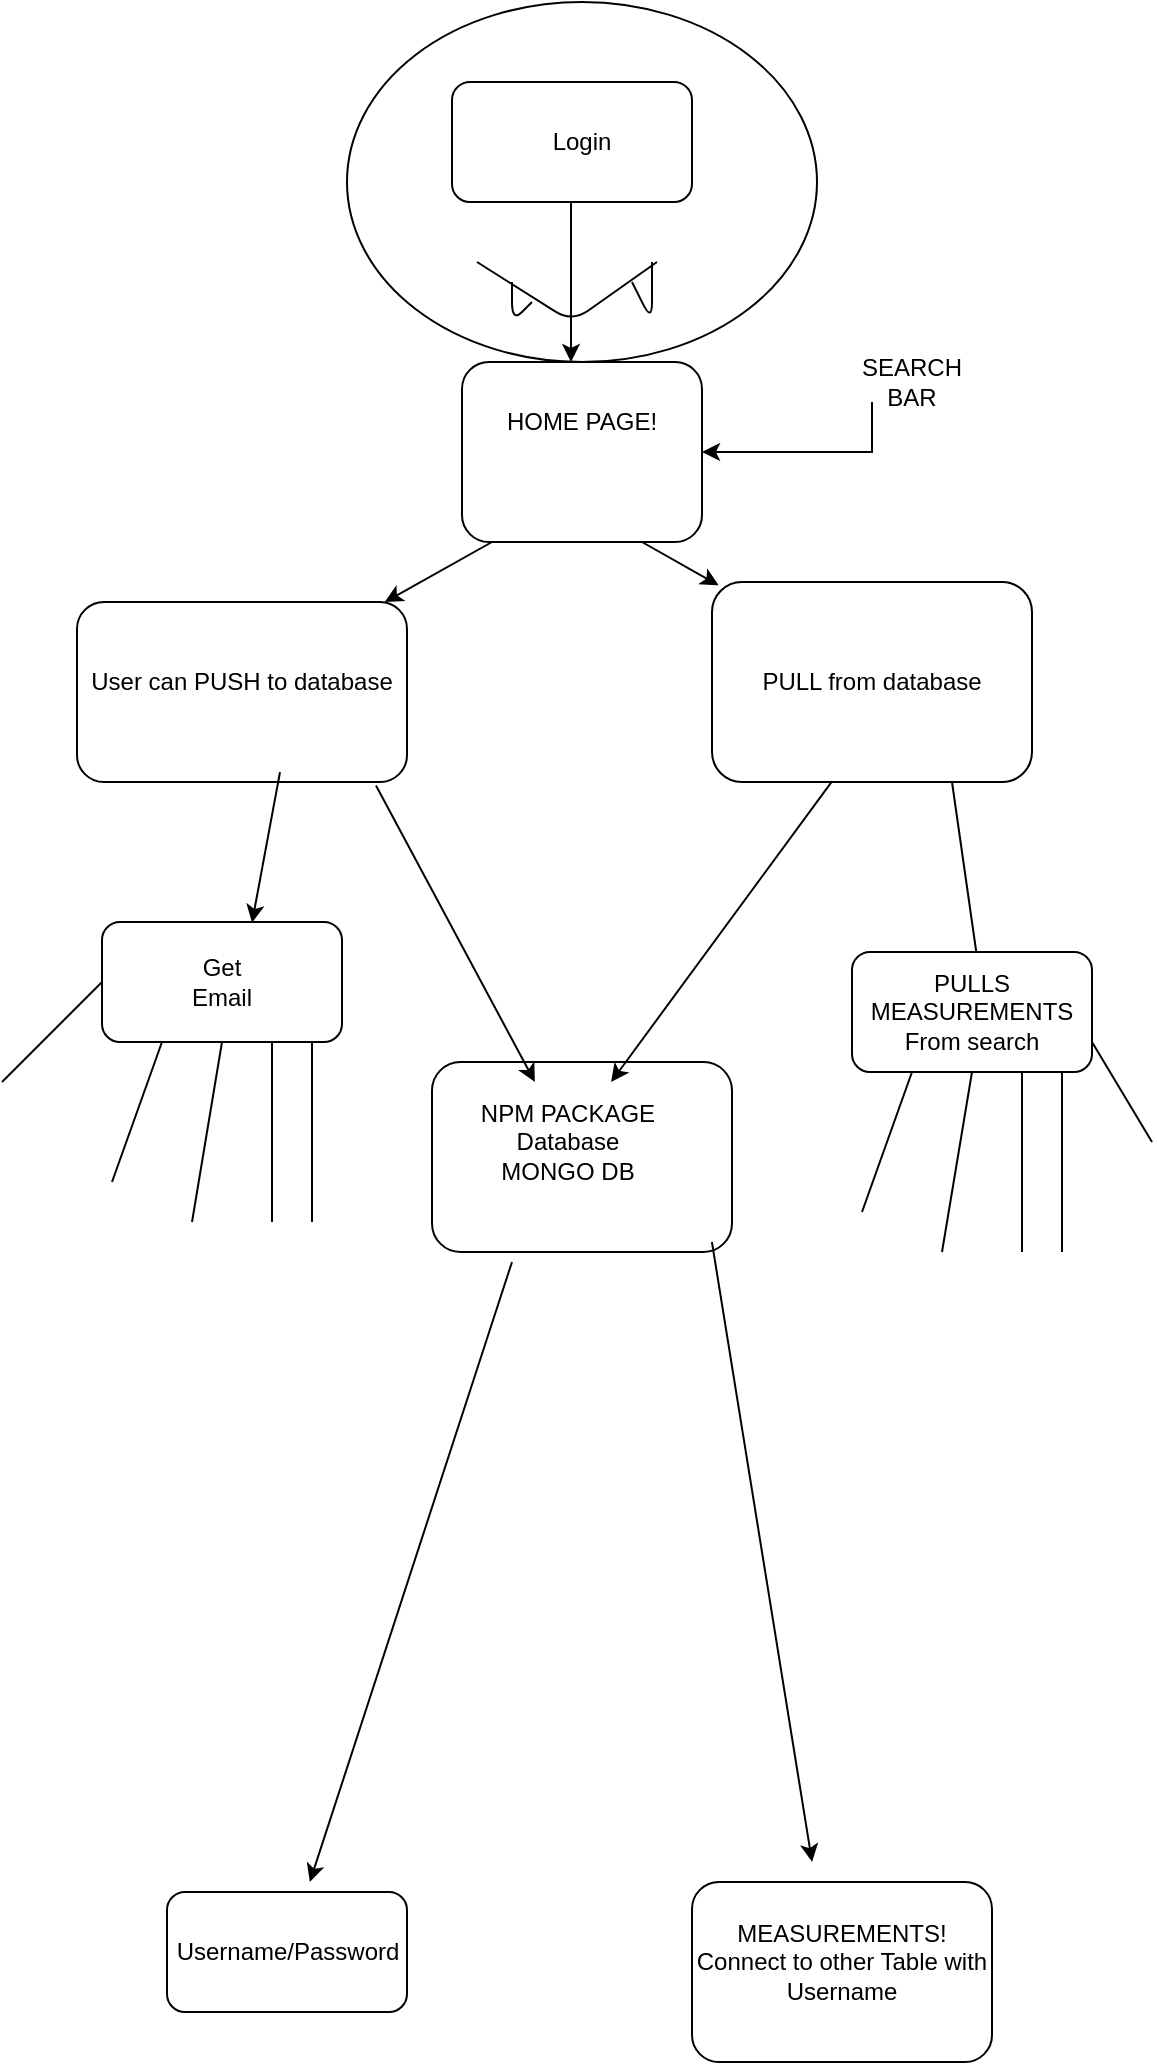 <mxfile version="13.8.8" type="github">
  <diagram id="BzOKapePOSE4-8nofc8d" name="Page-1">
    <mxGraphModel dx="2158" dy="1928" grid="1" gridSize="10" guides="1" tooltips="1" connect="1" arrows="1" fold="1" page="1" pageScale="1" pageWidth="850" pageHeight="1100" math="0" shadow="0">
      <root>
        <mxCell id="0" />
        <mxCell id="1" parent="0" />
        <mxCell id="13OaaW7MB5R4sm1NDbGC-37" value="" style="ellipse;whiteSpace=wrap;html=1;" vertex="1" parent="1">
          <mxGeometry x="317.5" width="235" height="180" as="geometry" />
        </mxCell>
        <mxCell id="13OaaW7MB5R4sm1NDbGC-8" value="" style="rounded=1;whiteSpace=wrap;html=1;" vertex="1" parent="1">
          <mxGeometry x="500" y="290" width="160" height="100" as="geometry" />
        </mxCell>
        <mxCell id="13OaaW7MB5R4sm1NDbGC-9" value="" style="rounded=1;whiteSpace=wrap;html=1;" vertex="1" parent="1">
          <mxGeometry x="182.5" y="300" width="165" height="90" as="geometry" />
        </mxCell>
        <mxCell id="13OaaW7MB5R4sm1NDbGC-10" value="User can PUSH to database" style="text;html=1;strokeColor=none;fillColor=none;align=center;verticalAlign=middle;whiteSpace=wrap;rounded=0;" vertex="1" parent="1">
          <mxGeometry x="170" y="300" width="190" height="80" as="geometry" />
        </mxCell>
        <mxCell id="13OaaW7MB5R4sm1NDbGC-11" value="PULL from database" style="text;html=1;strokeColor=none;fillColor=none;align=center;verticalAlign=middle;whiteSpace=wrap;rounded=0;" vertex="1" parent="1">
          <mxGeometry x="495" y="300" width="170" height="80" as="geometry" />
        </mxCell>
        <mxCell id="13OaaW7MB5R4sm1NDbGC-12" value="" style="rounded=1;whiteSpace=wrap;html=1;" vertex="1" parent="1">
          <mxGeometry x="195" y="460" width="120" height="60" as="geometry" />
        </mxCell>
        <mxCell id="13OaaW7MB5R4sm1NDbGC-13" value="Get Email&lt;br&gt;" style="text;html=1;strokeColor=none;fillColor=none;align=center;verticalAlign=middle;whiteSpace=wrap;rounded=0;" vertex="1" parent="1">
          <mxGeometry x="235" y="480" width="40" height="20" as="geometry" />
        </mxCell>
        <mxCell id="13OaaW7MB5R4sm1NDbGC-14" value="" style="rounded=1;whiteSpace=wrap;html=1;" vertex="1" parent="1">
          <mxGeometry x="370" y="40" width="120" height="60" as="geometry" />
        </mxCell>
        <mxCell id="13OaaW7MB5R4sm1NDbGC-15" value="Login&lt;br&gt;" style="text;html=1;strokeColor=none;fillColor=none;align=center;verticalAlign=middle;whiteSpace=wrap;rounded=0;" vertex="1" parent="1">
          <mxGeometry x="340" y="20" width="190" height="100" as="geometry" />
        </mxCell>
        <mxCell id="13OaaW7MB5R4sm1NDbGC-17" value="" style="rounded=1;whiteSpace=wrap;html=1;" vertex="1" parent="1">
          <mxGeometry x="360" y="530" width="150" height="95" as="geometry" />
        </mxCell>
        <mxCell id="13OaaW7MB5R4sm1NDbGC-18" value="NPM PACKAGE&lt;br&gt;Database&lt;br&gt;MONGO DB" style="text;html=1;strokeColor=none;fillColor=none;align=center;verticalAlign=middle;whiteSpace=wrap;rounded=0;" vertex="1" parent="1">
          <mxGeometry x="317.5" y="540" width="220" height="60" as="geometry" />
        </mxCell>
        <mxCell id="13OaaW7MB5R4sm1NDbGC-19" value="" style="rounded=1;whiteSpace=wrap;html=1;" vertex="1" parent="1">
          <mxGeometry x="227.5" y="945" width="120" height="60" as="geometry" />
        </mxCell>
        <mxCell id="13OaaW7MB5R4sm1NDbGC-20" value="Username/Password&lt;br&gt;" style="text;html=1;strokeColor=none;fillColor=none;align=center;verticalAlign=middle;whiteSpace=wrap;rounded=0;" vertex="1" parent="1">
          <mxGeometry x="227.5" y="940" width="120" height="70" as="geometry" />
        </mxCell>
        <mxCell id="13OaaW7MB5R4sm1NDbGC-21" value="" style="rounded=1;whiteSpace=wrap;html=1;" vertex="1" parent="1">
          <mxGeometry x="490" y="940" width="150" height="90" as="geometry" />
        </mxCell>
        <mxCell id="13OaaW7MB5R4sm1NDbGC-22" value="MEASUREMENTS!&lt;br&gt;Connect to other Table with Username" style="text;html=1;strokeColor=none;fillColor=none;align=center;verticalAlign=middle;whiteSpace=wrap;rounded=0;" vertex="1" parent="1">
          <mxGeometry x="480" y="940" width="170" height="80" as="geometry" />
        </mxCell>
        <mxCell id="13OaaW7MB5R4sm1NDbGC-24" value="" style="rounded=1;whiteSpace=wrap;html=1;" vertex="1" parent="1">
          <mxGeometry x="375" y="180" width="120" height="90" as="geometry" />
        </mxCell>
        <mxCell id="13OaaW7MB5R4sm1NDbGC-25" value="HOME PAGE!" style="text;html=1;strokeColor=none;fillColor=none;align=center;verticalAlign=middle;whiteSpace=wrap;rounded=0;rotation=0;" vertex="1" parent="1">
          <mxGeometry x="350" y="200" width="170" height="20" as="geometry" />
        </mxCell>
        <mxCell id="13OaaW7MB5R4sm1NDbGC-26" value="" style="endArrow=classic;html=1;" edge="1" parent="1">
          <mxGeometry width="50" height="50" relative="1" as="geometry">
            <mxPoint x="429.5" y="100" as="sourcePoint" />
            <mxPoint x="429.5" y="180" as="targetPoint" />
          </mxGeometry>
        </mxCell>
        <mxCell id="13OaaW7MB5R4sm1NDbGC-27" value="" style="endArrow=classic;html=1;exitX=0.125;exitY=1;exitDx=0;exitDy=0;exitPerimeter=0;" edge="1" parent="1" source="13OaaW7MB5R4sm1NDbGC-24" target="13OaaW7MB5R4sm1NDbGC-10">
          <mxGeometry width="50" height="50" relative="1" as="geometry">
            <mxPoint x="400" y="430" as="sourcePoint" />
            <mxPoint x="450" y="380" as="targetPoint" />
          </mxGeometry>
        </mxCell>
        <mxCell id="13OaaW7MB5R4sm1NDbGC-28" value="" style="endArrow=classic;html=1;entryX=0.049;entryY=-0.104;entryDx=0;entryDy=0;entryPerimeter=0;exitX=0.75;exitY=1;exitDx=0;exitDy=0;" edge="1" parent="1" source="13OaaW7MB5R4sm1NDbGC-24" target="13OaaW7MB5R4sm1NDbGC-11">
          <mxGeometry width="50" height="50" relative="1" as="geometry">
            <mxPoint x="400" y="430" as="sourcePoint" />
            <mxPoint x="450" y="380" as="targetPoint" />
          </mxGeometry>
        </mxCell>
        <mxCell id="13OaaW7MB5R4sm1NDbGC-29" value="" style="endArrow=classic;html=1;exitX=0.6;exitY=1.063;exitDx=0;exitDy=0;exitPerimeter=0;entryX=0.625;entryY=0.006;entryDx=0;entryDy=0;entryPerimeter=0;" edge="1" parent="1" source="13OaaW7MB5R4sm1NDbGC-10" target="13OaaW7MB5R4sm1NDbGC-12">
          <mxGeometry width="50" height="50" relative="1" as="geometry">
            <mxPoint x="400" y="410" as="sourcePoint" />
            <mxPoint x="450" y="380" as="targetPoint" />
          </mxGeometry>
        </mxCell>
        <mxCell id="13OaaW7MB5R4sm1NDbGC-30" value="" style="endArrow=classic;html=1;exitX=0.375;exitY=0.997;exitDx=0;exitDy=0;exitPerimeter=0;" edge="1" parent="1" source="13OaaW7MB5R4sm1NDbGC-8" target="13OaaW7MB5R4sm1NDbGC-18">
          <mxGeometry width="50" height="50" relative="1" as="geometry">
            <mxPoint x="400" y="430" as="sourcePoint" />
            <mxPoint x="450" y="380" as="targetPoint" />
          </mxGeometry>
        </mxCell>
        <mxCell id="13OaaW7MB5R4sm1NDbGC-31" value="" style="endArrow=classic;html=1;exitX=0.906;exitY=1.019;exitDx=0;exitDy=0;exitPerimeter=0;" edge="1" parent="1" source="13OaaW7MB5R4sm1NDbGC-9" target="13OaaW7MB5R4sm1NDbGC-18">
          <mxGeometry width="50" height="50" relative="1" as="geometry">
            <mxPoint x="320" y="490" as="sourcePoint" />
            <mxPoint x="450" y="380" as="targetPoint" />
          </mxGeometry>
        </mxCell>
        <mxCell id="13OaaW7MB5R4sm1NDbGC-32" value="" style="endArrow=classic;html=1;exitX=0.933;exitY=0.947;exitDx=0;exitDy=0;exitPerimeter=0;entryX=0.412;entryY=-0.125;entryDx=0;entryDy=0;entryPerimeter=0;" edge="1" parent="1" source="13OaaW7MB5R4sm1NDbGC-17" target="13OaaW7MB5R4sm1NDbGC-22">
          <mxGeometry width="50" height="50" relative="1" as="geometry">
            <mxPoint x="560" y="650" as="sourcePoint" />
            <mxPoint x="610" y="600" as="targetPoint" />
          </mxGeometry>
        </mxCell>
        <mxCell id="13OaaW7MB5R4sm1NDbGC-33" value="" style="endArrow=classic;html=1;" edge="1" parent="1" target="13OaaW7MB5R4sm1NDbGC-20">
          <mxGeometry width="50" height="50" relative="1" as="geometry">
            <mxPoint x="400" y="630" as="sourcePoint" />
            <mxPoint x="330" y="620" as="targetPoint" />
          </mxGeometry>
        </mxCell>
        <mxCell id="13OaaW7MB5R4sm1NDbGC-36" style="edgeStyle=orthogonalEdgeStyle;rounded=0;orthogonalLoop=1;jettySize=auto;html=1;exitX=0;exitY=1;exitDx=0;exitDy=0;" edge="1" parent="1" source="13OaaW7MB5R4sm1NDbGC-35" target="13OaaW7MB5R4sm1NDbGC-24">
          <mxGeometry relative="1" as="geometry" />
        </mxCell>
        <mxCell id="13OaaW7MB5R4sm1NDbGC-35" value="SEARCH BAR" style="text;html=1;strokeColor=none;fillColor=none;align=center;verticalAlign=middle;whiteSpace=wrap;rounded=0;" vertex="1" parent="1">
          <mxGeometry x="580" y="180" width="40" height="20" as="geometry" />
        </mxCell>
        <mxCell id="13OaaW7MB5R4sm1NDbGC-39" value="" style="endArrow=none;html=1;" edge="1" parent="1">
          <mxGeometry width="50" height="50" relative="1" as="geometry">
            <mxPoint x="145" y="540" as="sourcePoint" />
            <mxPoint x="195" y="490" as="targetPoint" />
          </mxGeometry>
        </mxCell>
        <mxCell id="13OaaW7MB5R4sm1NDbGC-40" value="" style="endArrow=none;html=1;" edge="1" parent="1">
          <mxGeometry width="50" height="50" relative="1" as="geometry">
            <mxPoint x="200" y="590" as="sourcePoint" />
            <mxPoint x="225" y="520" as="targetPoint" />
            <Array as="points" />
          </mxGeometry>
        </mxCell>
        <mxCell id="13OaaW7MB5R4sm1NDbGC-41" value="" style="endArrow=none;html=1;" edge="1" parent="1">
          <mxGeometry width="50" height="50" relative="1" as="geometry">
            <mxPoint x="240" y="610" as="sourcePoint" />
            <mxPoint x="255" y="520" as="targetPoint" />
            <Array as="points" />
          </mxGeometry>
        </mxCell>
        <mxCell id="13OaaW7MB5R4sm1NDbGC-42" value="" style="endArrow=none;html=1;" edge="1" parent="1">
          <mxGeometry width="50" height="50" relative="1" as="geometry">
            <mxPoint x="300" y="610" as="sourcePoint" />
            <mxPoint x="300" y="520" as="targetPoint" />
            <Array as="points" />
          </mxGeometry>
        </mxCell>
        <mxCell id="13OaaW7MB5R4sm1NDbGC-43" value="" style="endArrow=none;html=1;" edge="1" parent="1">
          <mxGeometry width="50" height="50" relative="1" as="geometry">
            <mxPoint x="280" y="610" as="sourcePoint" />
            <mxPoint x="280" y="520" as="targetPoint" />
            <Array as="points" />
          </mxGeometry>
        </mxCell>
        <mxCell id="13OaaW7MB5R4sm1NDbGC-45" value="" style="endArrow=classic;html=1;exitX=0.75;exitY=1;exitDx=0;exitDy=0;" edge="1" parent="1" source="13OaaW7MB5R4sm1NDbGC-8">
          <mxGeometry width="50" height="50" relative="1" as="geometry">
            <mxPoint x="690" y="515" as="sourcePoint" />
            <mxPoint x="640" y="530" as="targetPoint" />
          </mxGeometry>
        </mxCell>
        <mxCell id="13OaaW7MB5R4sm1NDbGC-46" value="" style="rounded=1;whiteSpace=wrap;html=1;" vertex="1" parent="1">
          <mxGeometry x="570" y="475" width="120" height="60" as="geometry" />
        </mxCell>
        <mxCell id="13OaaW7MB5R4sm1NDbGC-47" value="PULLS MEASUREMENTS&lt;br&gt;From search&lt;br&gt;" style="text;html=1;strokeColor=none;fillColor=none;align=center;verticalAlign=middle;whiteSpace=wrap;rounded=0;" vertex="1" parent="1">
          <mxGeometry x="610" y="495" width="40" height="20" as="geometry" />
        </mxCell>
        <mxCell id="13OaaW7MB5R4sm1NDbGC-48" value="" style="endArrow=none;html=1;entryX=1;entryY=0.75;entryDx=0;entryDy=0;" edge="1" parent="1" target="13OaaW7MB5R4sm1NDbGC-46">
          <mxGeometry width="50" height="50" relative="1" as="geometry">
            <mxPoint x="720" y="570" as="sourcePoint" />
            <mxPoint x="770" y="520" as="targetPoint" />
          </mxGeometry>
        </mxCell>
        <mxCell id="13OaaW7MB5R4sm1NDbGC-49" value="" style="endArrow=none;html=1;" edge="1" parent="1">
          <mxGeometry width="50" height="50" relative="1" as="geometry">
            <mxPoint x="575" y="605" as="sourcePoint" />
            <mxPoint x="600" y="535" as="targetPoint" />
            <Array as="points" />
          </mxGeometry>
        </mxCell>
        <mxCell id="13OaaW7MB5R4sm1NDbGC-50" value="" style="endArrow=none;html=1;" edge="1" parent="1">
          <mxGeometry width="50" height="50" relative="1" as="geometry">
            <mxPoint x="615" y="625" as="sourcePoint" />
            <mxPoint x="630" y="535" as="targetPoint" />
            <Array as="points" />
          </mxGeometry>
        </mxCell>
        <mxCell id="13OaaW7MB5R4sm1NDbGC-51" value="" style="endArrow=none;html=1;" edge="1" parent="1">
          <mxGeometry width="50" height="50" relative="1" as="geometry">
            <mxPoint x="675" y="625" as="sourcePoint" />
            <mxPoint x="675" y="535" as="targetPoint" />
            <Array as="points" />
          </mxGeometry>
        </mxCell>
        <mxCell id="13OaaW7MB5R4sm1NDbGC-52" value="" style="endArrow=none;html=1;" edge="1" parent="1">
          <mxGeometry width="50" height="50" relative="1" as="geometry">
            <mxPoint x="655" y="625" as="sourcePoint" />
            <mxPoint x="655" y="535" as="targetPoint" />
            <Array as="points" />
          </mxGeometry>
        </mxCell>
        <mxCell id="13OaaW7MB5R4sm1NDbGC-53" value="" style="endArrow=none;html=1;" edge="1" parent="1">
          <mxGeometry width="50" height="50" relative="1" as="geometry">
            <mxPoint x="382.5" y="130" as="sourcePoint" />
            <mxPoint x="472.5" y="130" as="targetPoint" />
            <Array as="points">
              <mxPoint x="430" y="160" />
            </Array>
          </mxGeometry>
        </mxCell>
        <mxCell id="13OaaW7MB5R4sm1NDbGC-54" value="" style="endArrow=none;html=1;" edge="1" parent="1">
          <mxGeometry width="50" height="50" relative="1" as="geometry">
            <mxPoint x="400" y="140" as="sourcePoint" />
            <mxPoint x="410" y="150" as="targetPoint" />
            <Array as="points">
              <mxPoint x="400" y="160" />
            </Array>
          </mxGeometry>
        </mxCell>
        <mxCell id="13OaaW7MB5R4sm1NDbGC-55" value="" style="endArrow=none;html=1;" edge="1" parent="1">
          <mxGeometry width="50" height="50" relative="1" as="geometry">
            <mxPoint x="470" y="130" as="sourcePoint" />
            <mxPoint x="460" y="140" as="targetPoint" />
            <Array as="points">
              <mxPoint x="470" y="160" />
            </Array>
          </mxGeometry>
        </mxCell>
      </root>
    </mxGraphModel>
  </diagram>
</mxfile>
